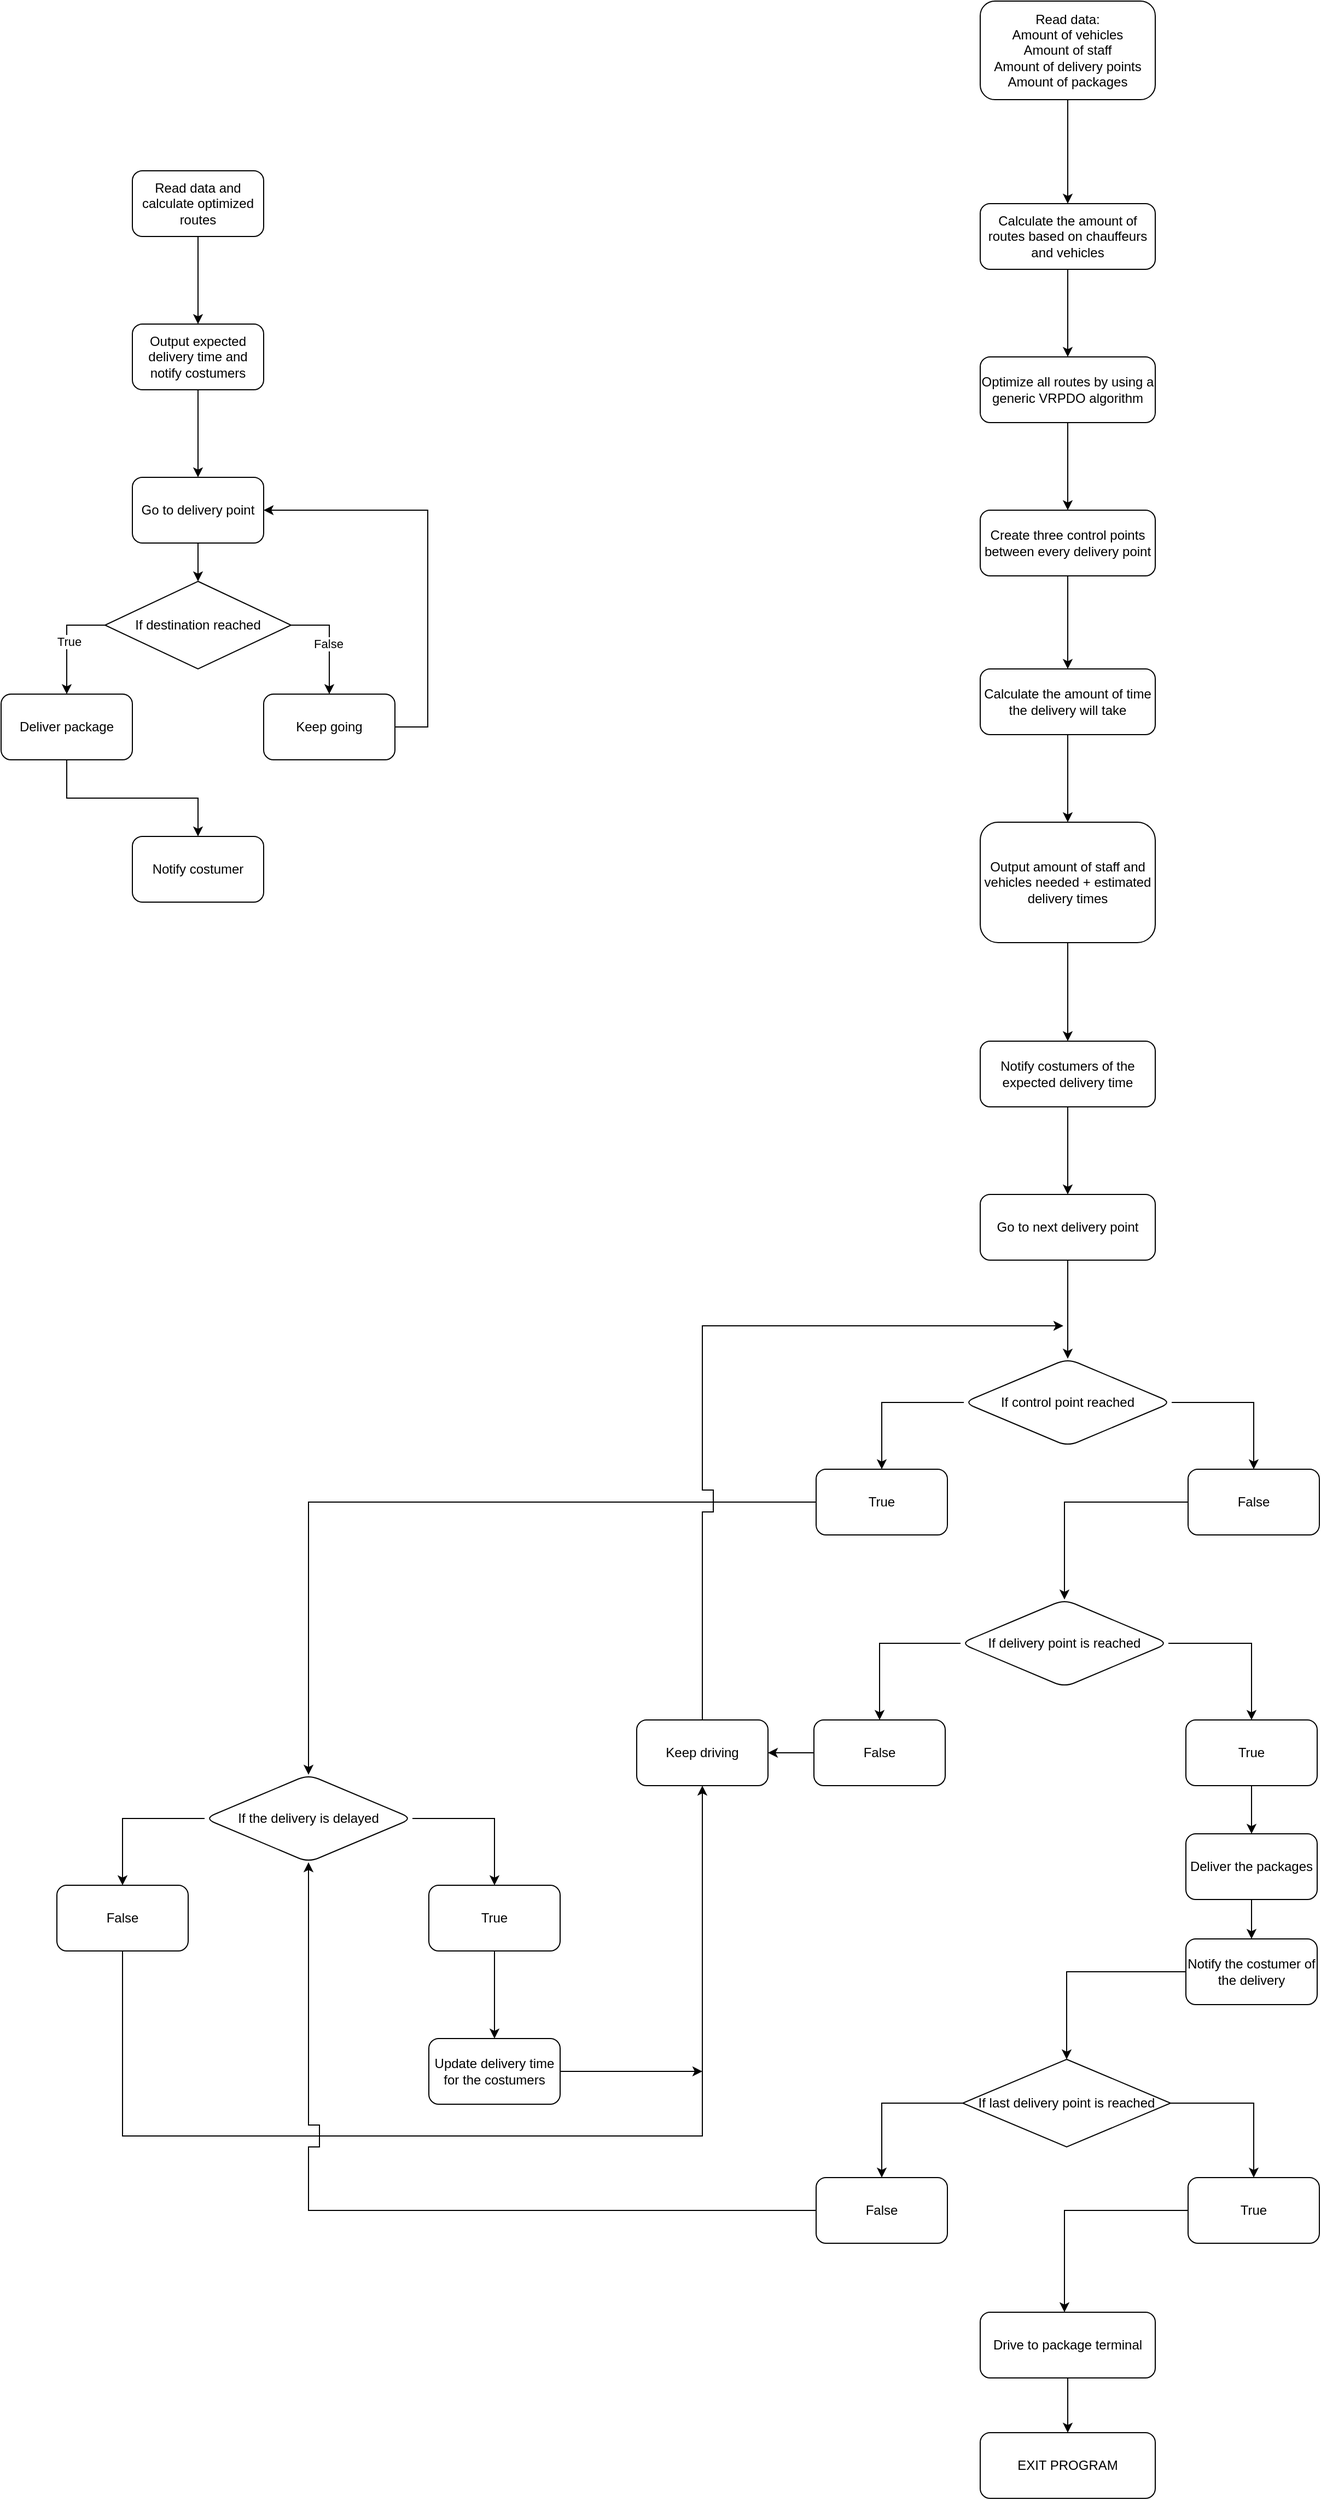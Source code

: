 <mxfile version="25.0.2">
  <diagram id="C5RBs43oDa-KdzZeNtuy" name="Page-1">
    <mxGraphModel dx="3160" dy="1380" grid="1" gridSize="10" guides="1" tooltips="1" connect="1" arrows="1" fold="1" page="1" pageScale="1" pageWidth="827" pageHeight="1169" math="0" shadow="0">
      <root>
        <mxCell id="WIyWlLk6GJQsqaUBKTNV-0" />
        <mxCell id="WIyWlLk6GJQsqaUBKTNV-1" parent="WIyWlLk6GJQsqaUBKTNV-0" />
        <mxCell id="G-lFMrFsebPdyt-fE-ib-6" value="" style="edgeStyle=orthogonalEdgeStyle;rounded=0;orthogonalLoop=1;jettySize=auto;html=1;" parent="WIyWlLk6GJQsqaUBKTNV-1" source="G-lFMrFsebPdyt-fE-ib-0" target="G-lFMrFsebPdyt-fE-ib-5" edge="1">
          <mxGeometry relative="1" as="geometry" />
        </mxCell>
        <mxCell id="G-lFMrFsebPdyt-fE-ib-0" value="Read data:&lt;div&gt;Amount of vehicles&lt;/div&gt;&lt;div&gt;Amount of staff&lt;/div&gt;&lt;div&gt;Amount of delivery points&lt;/div&gt;&lt;div&gt;Amount of packages&lt;/div&gt;" style="rounded=1;whiteSpace=wrap;html=1;" parent="WIyWlLk6GJQsqaUBKTNV-1" vertex="1">
          <mxGeometry x="85" y="17" width="160" height="90" as="geometry" />
        </mxCell>
        <mxCell id="G-lFMrFsebPdyt-fE-ib-9" value="" style="edgeStyle=orthogonalEdgeStyle;rounded=0;orthogonalLoop=1;jettySize=auto;html=1;" parent="WIyWlLk6GJQsqaUBKTNV-1" source="G-lFMrFsebPdyt-fE-ib-5" target="G-lFMrFsebPdyt-fE-ib-8" edge="1">
          <mxGeometry relative="1" as="geometry" />
        </mxCell>
        <mxCell id="G-lFMrFsebPdyt-fE-ib-5" value="Calculate the amount of routes based on chauffeurs and vehicles" style="whiteSpace=wrap;html=1;rounded=1;" parent="WIyWlLk6GJQsqaUBKTNV-1" vertex="1">
          <mxGeometry x="85" y="202" width="160" height="60" as="geometry" />
        </mxCell>
        <mxCell id="G-lFMrFsebPdyt-fE-ib-37" value="" style="edgeStyle=orthogonalEdgeStyle;rounded=0;orthogonalLoop=1;jettySize=auto;html=1;" parent="WIyWlLk6GJQsqaUBKTNV-1" source="G-lFMrFsebPdyt-fE-ib-8" target="G-lFMrFsebPdyt-fE-ib-36" edge="1">
          <mxGeometry relative="1" as="geometry" />
        </mxCell>
        <mxCell id="G-lFMrFsebPdyt-fE-ib-8" value="Optimize all routes by using a generic VRPDO algorithm" style="whiteSpace=wrap;html=1;rounded=1;" parent="WIyWlLk6GJQsqaUBKTNV-1" vertex="1">
          <mxGeometry x="85" y="342" width="160" height="60" as="geometry" />
        </mxCell>
        <mxCell id="G-lFMrFsebPdyt-fE-ib-82" value="" style="edgeStyle=orthogonalEdgeStyle;rounded=0;orthogonalLoop=1;jettySize=auto;html=1;" parent="WIyWlLk6GJQsqaUBKTNV-1" source="G-lFMrFsebPdyt-fE-ib-11" target="G-lFMrFsebPdyt-fE-ib-81" edge="1">
          <mxGeometry relative="1" as="geometry" />
        </mxCell>
        <mxCell id="G-lFMrFsebPdyt-fE-ib-11" value="Calculate the amount of time the delivery will take" style="whiteSpace=wrap;html=1;rounded=1;" parent="WIyWlLk6GJQsqaUBKTNV-1" vertex="1">
          <mxGeometry x="85" y="627" width="160" height="60" as="geometry" />
        </mxCell>
        <mxCell id="G-lFMrFsebPdyt-fE-ib-16" value="" style="edgeStyle=orthogonalEdgeStyle;rounded=0;orthogonalLoop=1;jettySize=auto;html=1;" parent="WIyWlLk6GJQsqaUBKTNV-1" source="G-lFMrFsebPdyt-fE-ib-13" target="G-lFMrFsebPdyt-fE-ib-15" edge="1">
          <mxGeometry relative="1" as="geometry" />
        </mxCell>
        <mxCell id="G-lFMrFsebPdyt-fE-ib-86" style="edgeStyle=orthogonalEdgeStyle;rounded=0;orthogonalLoop=1;jettySize=auto;html=1;" parent="WIyWlLk6GJQsqaUBKTNV-1" source="G-lFMrFsebPdyt-fE-ib-13" target="G-lFMrFsebPdyt-fE-ib-19" edge="1">
          <mxGeometry relative="1" as="geometry" />
        </mxCell>
        <mxCell id="G-lFMrFsebPdyt-fE-ib-13" value="If the delivery is delayed" style="rhombus;whiteSpace=wrap;html=1;rounded=1;" parent="WIyWlLk6GJQsqaUBKTNV-1" vertex="1">
          <mxGeometry x="-624" y="1637" width="190" height="80" as="geometry" />
        </mxCell>
        <mxCell id="G-lFMrFsebPdyt-fE-ib-33" value="" style="edgeStyle=orthogonalEdgeStyle;rounded=0;orthogonalLoop=1;jettySize=auto;html=1;" parent="WIyWlLk6GJQsqaUBKTNV-1" source="G-lFMrFsebPdyt-fE-ib-15" target="G-lFMrFsebPdyt-fE-ib-32" edge="1">
          <mxGeometry relative="1" as="geometry" />
        </mxCell>
        <mxCell id="G-lFMrFsebPdyt-fE-ib-15" value="True" style="whiteSpace=wrap;html=1;rounded=1;" parent="WIyWlLk6GJQsqaUBKTNV-1" vertex="1">
          <mxGeometry x="-419" y="1738" width="120" height="60" as="geometry" />
        </mxCell>
        <mxCell id="G-lFMrFsebPdyt-fE-ib-104" value="" style="edgeStyle=orthogonalEdgeStyle;rounded=0;orthogonalLoop=1;jettySize=auto;html=1;" parent="WIyWlLk6GJQsqaUBKTNV-1" source="G-lFMrFsebPdyt-fE-ib-17" target="G-lFMrFsebPdyt-fE-ib-103" edge="1">
          <mxGeometry relative="1" as="geometry" />
        </mxCell>
        <mxCell id="G-lFMrFsebPdyt-fE-ib-17" value="Deliver the packages" style="whiteSpace=wrap;html=1;rounded=1;" parent="WIyWlLk6GJQsqaUBKTNV-1" vertex="1">
          <mxGeometry x="273" y="1691" width="120" height="60" as="geometry" />
        </mxCell>
        <mxCell id="G-lFMrFsebPdyt-fE-ib-97" style="edgeStyle=orthogonalEdgeStyle;rounded=0;orthogonalLoop=1;jettySize=auto;html=1;" parent="WIyWlLk6GJQsqaUBKTNV-1" source="G-lFMrFsebPdyt-fE-ib-19" target="G-lFMrFsebPdyt-fE-ib-60" edge="1">
          <mxGeometry relative="1" as="geometry">
            <Array as="points">
              <mxPoint x="-699" y="1967" />
              <mxPoint x="-169" y="1967" />
            </Array>
          </mxGeometry>
        </mxCell>
        <mxCell id="G-lFMrFsebPdyt-fE-ib-19" value="False" style="whiteSpace=wrap;html=1;rounded=1;" parent="WIyWlLk6GJQsqaUBKTNV-1" vertex="1">
          <mxGeometry x="-759" y="1738" width="120" height="60" as="geometry" />
        </mxCell>
        <mxCell id="G-lFMrFsebPdyt-fE-ib-25" value="" style="edgeStyle=orthogonalEdgeStyle;rounded=0;orthogonalLoop=1;jettySize=auto;html=1;" parent="WIyWlLk6GJQsqaUBKTNV-1" source="G-lFMrFsebPdyt-fE-ib-22" target="G-lFMrFsebPdyt-fE-ib-24" edge="1">
          <mxGeometry relative="1" as="geometry" />
        </mxCell>
        <mxCell id="G-lFMrFsebPdyt-fE-ib-22" value="Notify costumers of the expected delivery time" style="whiteSpace=wrap;html=1;rounded=1;" parent="WIyWlLk6GJQsqaUBKTNV-1" vertex="1">
          <mxGeometry x="85" y="967" width="160" height="60" as="geometry" />
        </mxCell>
        <mxCell id="G-lFMrFsebPdyt-fE-ib-53" style="edgeStyle=orthogonalEdgeStyle;rounded=0;orthogonalLoop=1;jettySize=auto;html=1;" parent="WIyWlLk6GJQsqaUBKTNV-1" source="G-lFMrFsebPdyt-fE-ib-24" target="G-lFMrFsebPdyt-fE-ib-50" edge="1">
          <mxGeometry relative="1" as="geometry" />
        </mxCell>
        <mxCell id="G-lFMrFsebPdyt-fE-ib-24" value="Go to next delivery point" style="whiteSpace=wrap;html=1;rounded=1;" parent="WIyWlLk6GJQsqaUBKTNV-1" vertex="1">
          <mxGeometry x="85" y="1107" width="160" height="60" as="geometry" />
        </mxCell>
        <mxCell id="G-lFMrFsebPdyt-fE-ib-99" style="edgeStyle=orthogonalEdgeStyle;rounded=0;orthogonalLoop=1;jettySize=auto;html=1;" parent="WIyWlLk6GJQsqaUBKTNV-1" source="G-lFMrFsebPdyt-fE-ib-32" edge="1">
          <mxGeometry relative="1" as="geometry">
            <mxPoint x="-169" y="1908" as="targetPoint" />
          </mxGeometry>
        </mxCell>
        <mxCell id="G-lFMrFsebPdyt-fE-ib-32" value="Update delivery time for the costumers" style="whiteSpace=wrap;html=1;rounded=1;" parent="WIyWlLk6GJQsqaUBKTNV-1" vertex="1">
          <mxGeometry x="-419" y="1878" width="120" height="60" as="geometry" />
        </mxCell>
        <mxCell id="G-lFMrFsebPdyt-fE-ib-42" value="" style="edgeStyle=orthogonalEdgeStyle;rounded=0;orthogonalLoop=1;jettySize=auto;html=1;" parent="WIyWlLk6GJQsqaUBKTNV-1" source="G-lFMrFsebPdyt-fE-ib-34" target="G-lFMrFsebPdyt-fE-ib-41" edge="1">
          <mxGeometry relative="1" as="geometry" />
        </mxCell>
        <mxCell id="G-lFMrFsebPdyt-fE-ib-46" value="" style="edgeStyle=orthogonalEdgeStyle;rounded=0;orthogonalLoop=1;jettySize=auto;html=1;" parent="WIyWlLk6GJQsqaUBKTNV-1" source="G-lFMrFsebPdyt-fE-ib-34" target="G-lFMrFsebPdyt-fE-ib-45" edge="1">
          <mxGeometry relative="1" as="geometry" />
        </mxCell>
        <mxCell id="G-lFMrFsebPdyt-fE-ib-34" value="If delivery point is reached" style="rhombus;whiteSpace=wrap;html=1;rounded=1;" parent="WIyWlLk6GJQsqaUBKTNV-1" vertex="1">
          <mxGeometry x="67" y="1477" width="190" height="80" as="geometry" />
        </mxCell>
        <mxCell id="G-lFMrFsebPdyt-fE-ib-38" style="edgeStyle=orthogonalEdgeStyle;rounded=0;orthogonalLoop=1;jettySize=auto;html=1;entryX=0.5;entryY=0;entryDx=0;entryDy=0;" parent="WIyWlLk6GJQsqaUBKTNV-1" source="G-lFMrFsebPdyt-fE-ib-36" target="G-lFMrFsebPdyt-fE-ib-11" edge="1">
          <mxGeometry relative="1" as="geometry" />
        </mxCell>
        <mxCell id="G-lFMrFsebPdyt-fE-ib-36" value="Create three control points between every delivery point" style="whiteSpace=wrap;html=1;rounded=1;" parent="WIyWlLk6GJQsqaUBKTNV-1" vertex="1">
          <mxGeometry x="85" y="482" width="160" height="60" as="geometry" />
        </mxCell>
        <mxCell id="G-lFMrFsebPdyt-fE-ib-94" style="edgeStyle=orthogonalEdgeStyle;rounded=0;orthogonalLoop=1;jettySize=auto;html=1;entryX=1;entryY=0.5;entryDx=0;entryDy=0;" parent="WIyWlLk6GJQsqaUBKTNV-1" source="G-lFMrFsebPdyt-fE-ib-41" target="G-lFMrFsebPdyt-fE-ib-60" edge="1">
          <mxGeometry relative="1" as="geometry" />
        </mxCell>
        <mxCell id="G-lFMrFsebPdyt-fE-ib-41" value="False" style="whiteSpace=wrap;html=1;rounded=1;" parent="WIyWlLk6GJQsqaUBKTNV-1" vertex="1">
          <mxGeometry x="-67" y="1587" width="120" height="60" as="geometry" />
        </mxCell>
        <mxCell id="G-lFMrFsebPdyt-fE-ib-59" style="edgeStyle=orthogonalEdgeStyle;rounded=0;orthogonalLoop=1;jettySize=auto;html=1;" parent="WIyWlLk6GJQsqaUBKTNV-1" source="G-lFMrFsebPdyt-fE-ib-45" target="G-lFMrFsebPdyt-fE-ib-17" edge="1">
          <mxGeometry relative="1" as="geometry" />
        </mxCell>
        <mxCell id="G-lFMrFsebPdyt-fE-ib-45" value="True" style="whiteSpace=wrap;html=1;rounded=1;" parent="WIyWlLk6GJQsqaUBKTNV-1" vertex="1">
          <mxGeometry x="273" y="1587" width="120" height="60" as="geometry" />
        </mxCell>
        <mxCell id="G-lFMrFsebPdyt-fE-ib-48" value="" style="edgeStyle=orthogonalEdgeStyle;rounded=0;orthogonalLoop=1;jettySize=auto;html=1;" parent="WIyWlLk6GJQsqaUBKTNV-1" source="G-lFMrFsebPdyt-fE-ib-50" target="G-lFMrFsebPdyt-fE-ib-51" edge="1">
          <mxGeometry relative="1" as="geometry" />
        </mxCell>
        <mxCell id="G-lFMrFsebPdyt-fE-ib-49" value="" style="edgeStyle=orthogonalEdgeStyle;rounded=0;orthogonalLoop=1;jettySize=auto;html=1;" parent="WIyWlLk6GJQsqaUBKTNV-1" source="G-lFMrFsebPdyt-fE-ib-50" target="G-lFMrFsebPdyt-fE-ib-52" edge="1">
          <mxGeometry relative="1" as="geometry" />
        </mxCell>
        <mxCell id="G-lFMrFsebPdyt-fE-ib-50" value="If control point reached" style="rhombus;whiteSpace=wrap;html=1;rounded=1;" parent="WIyWlLk6GJQsqaUBKTNV-1" vertex="1">
          <mxGeometry x="70" y="1257" width="190" height="80" as="geometry" />
        </mxCell>
        <mxCell id="G-lFMrFsebPdyt-fE-ib-92" style="edgeStyle=orthogonalEdgeStyle;rounded=0;orthogonalLoop=1;jettySize=auto;html=1;" parent="WIyWlLk6GJQsqaUBKTNV-1" source="G-lFMrFsebPdyt-fE-ib-51" target="G-lFMrFsebPdyt-fE-ib-34" edge="1">
          <mxGeometry relative="1" as="geometry" />
        </mxCell>
        <mxCell id="G-lFMrFsebPdyt-fE-ib-51" value="False" style="whiteSpace=wrap;html=1;rounded=1;" parent="WIyWlLk6GJQsqaUBKTNV-1" vertex="1">
          <mxGeometry x="275" y="1358" width="120" height="60" as="geometry" />
        </mxCell>
        <mxCell id="G-lFMrFsebPdyt-fE-ib-93" style="edgeStyle=orthogonalEdgeStyle;rounded=0;orthogonalLoop=1;jettySize=auto;html=1;" parent="WIyWlLk6GJQsqaUBKTNV-1" source="G-lFMrFsebPdyt-fE-ib-52" target="G-lFMrFsebPdyt-fE-ib-13" edge="1">
          <mxGeometry relative="1" as="geometry" />
        </mxCell>
        <mxCell id="G-lFMrFsebPdyt-fE-ib-52" value="True" style="whiteSpace=wrap;html=1;rounded=1;" parent="WIyWlLk6GJQsqaUBKTNV-1" vertex="1">
          <mxGeometry x="-65" y="1358" width="120" height="60" as="geometry" />
        </mxCell>
        <mxCell id="G-lFMrFsebPdyt-fE-ib-100" style="edgeStyle=orthogonalEdgeStyle;rounded=0;orthogonalLoop=1;jettySize=auto;html=1;" parent="WIyWlLk6GJQsqaUBKTNV-1" source="G-lFMrFsebPdyt-fE-ib-60" edge="1">
          <mxGeometry relative="1" as="geometry">
            <mxPoint x="161" y="1227" as="targetPoint" />
            <Array as="points">
              <mxPoint x="-169" y="1397" />
              <mxPoint x="-159" y="1397" />
              <mxPoint x="-159" y="1377" />
              <mxPoint x="-169" y="1377" />
              <mxPoint x="-169" y="1227" />
            </Array>
          </mxGeometry>
        </mxCell>
        <mxCell id="G-lFMrFsebPdyt-fE-ib-60" value="Keep driving" style="whiteSpace=wrap;html=1;rounded=1;" parent="WIyWlLk6GJQsqaUBKTNV-1" vertex="1">
          <mxGeometry x="-229" y="1587" width="120" height="60" as="geometry" />
        </mxCell>
        <mxCell id="G-lFMrFsebPdyt-fE-ib-71" value="" style="edgeStyle=orthogonalEdgeStyle;rounded=0;orthogonalLoop=1;jettySize=auto;html=1;" parent="WIyWlLk6GJQsqaUBKTNV-1" source="G-lFMrFsebPdyt-fE-ib-66" target="G-lFMrFsebPdyt-fE-ib-70" edge="1">
          <mxGeometry relative="1" as="geometry" />
        </mxCell>
        <mxCell id="G-lFMrFsebPdyt-fE-ib-73" value="" style="edgeStyle=orthogonalEdgeStyle;rounded=0;orthogonalLoop=1;jettySize=auto;html=1;" parent="WIyWlLk6GJQsqaUBKTNV-1" source="G-lFMrFsebPdyt-fE-ib-66" target="G-lFMrFsebPdyt-fE-ib-72" edge="1">
          <mxGeometry relative="1" as="geometry" />
        </mxCell>
        <mxCell id="G-lFMrFsebPdyt-fE-ib-66" value="If last delivery point is reached" style="rhombus;whiteSpace=wrap;html=1;" parent="WIyWlLk6GJQsqaUBKTNV-1" vertex="1">
          <mxGeometry x="69" y="1897" width="190" height="80" as="geometry" />
        </mxCell>
        <mxCell id="G-lFMrFsebPdyt-fE-ib-77" style="edgeStyle=orthogonalEdgeStyle;rounded=0;orthogonalLoop=1;jettySize=auto;html=1;" parent="WIyWlLk6GJQsqaUBKTNV-1" source="G-lFMrFsebPdyt-fE-ib-70" target="G-lFMrFsebPdyt-fE-ib-78" edge="1">
          <mxGeometry relative="1" as="geometry">
            <mxPoint x="162" y="2187" as="targetPoint" />
            <Array as="points">
              <mxPoint x="162" y="2035" />
            </Array>
          </mxGeometry>
        </mxCell>
        <mxCell id="G-lFMrFsebPdyt-fE-ib-70" value="True" style="rounded=1;whiteSpace=wrap;html=1;" parent="WIyWlLk6GJQsqaUBKTNV-1" vertex="1">
          <mxGeometry x="275" y="2005" width="120" height="60" as="geometry" />
        </mxCell>
        <mxCell id="G-lFMrFsebPdyt-fE-ib-101" style="edgeStyle=orthogonalEdgeStyle;rounded=0;orthogonalLoop=1;jettySize=auto;html=1;entryX=0.5;entryY=1;entryDx=0;entryDy=0;" parent="WIyWlLk6GJQsqaUBKTNV-1" source="G-lFMrFsebPdyt-fE-ib-72" target="G-lFMrFsebPdyt-fE-ib-13" edge="1">
          <mxGeometry relative="1" as="geometry">
            <mxPoint x="-519" y="1757" as="targetPoint" />
            <Array as="points">
              <mxPoint x="-529" y="2035" />
              <mxPoint x="-529" y="1977" />
              <mxPoint x="-519" y="1977" />
              <mxPoint x="-519" y="1957" />
              <mxPoint x="-529" y="1957" />
            </Array>
          </mxGeometry>
        </mxCell>
        <mxCell id="G-lFMrFsebPdyt-fE-ib-72" value="False" style="rounded=1;whiteSpace=wrap;html=1;" parent="WIyWlLk6GJQsqaUBKTNV-1" vertex="1">
          <mxGeometry x="-65" y="2005" width="120" height="60" as="geometry" />
        </mxCell>
        <mxCell id="G-lFMrFsebPdyt-fE-ib-80" value="" style="edgeStyle=orthogonalEdgeStyle;rounded=0;orthogonalLoop=1;jettySize=auto;html=1;" parent="WIyWlLk6GJQsqaUBKTNV-1" source="G-lFMrFsebPdyt-fE-ib-78" target="G-lFMrFsebPdyt-fE-ib-79" edge="1">
          <mxGeometry relative="1" as="geometry" />
        </mxCell>
        <mxCell id="G-lFMrFsebPdyt-fE-ib-78" value="Drive to package terminal" style="rounded=1;whiteSpace=wrap;html=1;" parent="WIyWlLk6GJQsqaUBKTNV-1" vertex="1">
          <mxGeometry x="85" y="2128" width="160" height="60" as="geometry" />
        </mxCell>
        <mxCell id="G-lFMrFsebPdyt-fE-ib-79" value="EXIT PROGRAM" style="whiteSpace=wrap;html=1;rounded=1;" parent="WIyWlLk6GJQsqaUBKTNV-1" vertex="1">
          <mxGeometry x="85" y="2238" width="160" height="60" as="geometry" />
        </mxCell>
        <mxCell id="G-lFMrFsebPdyt-fE-ib-83" style="edgeStyle=orthogonalEdgeStyle;rounded=0;orthogonalLoop=1;jettySize=auto;html=1;" parent="WIyWlLk6GJQsqaUBKTNV-1" source="G-lFMrFsebPdyt-fE-ib-81" target="G-lFMrFsebPdyt-fE-ib-22" edge="1">
          <mxGeometry relative="1" as="geometry" />
        </mxCell>
        <mxCell id="G-lFMrFsebPdyt-fE-ib-81" value="Output amount of staff and vehicles needed + estimated delivery times" style="whiteSpace=wrap;html=1;rounded=1;" parent="WIyWlLk6GJQsqaUBKTNV-1" vertex="1">
          <mxGeometry x="85" y="767" width="160" height="110" as="geometry" />
        </mxCell>
        <mxCell id="G-lFMrFsebPdyt-fE-ib-105" style="edgeStyle=orthogonalEdgeStyle;rounded=0;orthogonalLoop=1;jettySize=auto;html=1;" parent="WIyWlLk6GJQsqaUBKTNV-1" source="G-lFMrFsebPdyt-fE-ib-103" target="G-lFMrFsebPdyt-fE-ib-66" edge="1">
          <mxGeometry relative="1" as="geometry" />
        </mxCell>
        <mxCell id="G-lFMrFsebPdyt-fE-ib-103" value="Notify the costumer of the delivery" style="whiteSpace=wrap;html=1;rounded=1;" parent="WIyWlLk6GJQsqaUBKTNV-1" vertex="1">
          <mxGeometry x="273" y="1787" width="120" height="60" as="geometry" />
        </mxCell>
        <mxCell id="EtiTxTJlintU9GDnUTru-4" value="" style="edgeStyle=orthogonalEdgeStyle;rounded=0;orthogonalLoop=1;jettySize=auto;html=1;" parent="WIyWlLk6GJQsqaUBKTNV-1" source="EtiTxTJlintU9GDnUTru-1" target="EtiTxTJlintU9GDnUTru-3" edge="1">
          <mxGeometry relative="1" as="geometry" />
        </mxCell>
        <mxCell id="EtiTxTJlintU9GDnUTru-1" value="Read data and calculate optimized routes" style="whiteSpace=wrap;html=1;rounded=1;" parent="WIyWlLk6GJQsqaUBKTNV-1" vertex="1">
          <mxGeometry x="-690" y="172" width="120" height="60" as="geometry" />
        </mxCell>
        <mxCell id="EtiTxTJlintU9GDnUTru-6" value="" style="edgeStyle=orthogonalEdgeStyle;rounded=0;orthogonalLoop=1;jettySize=auto;html=1;" parent="WIyWlLk6GJQsqaUBKTNV-1" source="EtiTxTJlintU9GDnUTru-3" target="EtiTxTJlintU9GDnUTru-5" edge="1">
          <mxGeometry relative="1" as="geometry" />
        </mxCell>
        <mxCell id="EtiTxTJlintU9GDnUTru-3" value="Output expected delivery time and notify costumers" style="whiteSpace=wrap;html=1;rounded=1;" parent="WIyWlLk6GJQsqaUBKTNV-1" vertex="1">
          <mxGeometry x="-690" y="312" width="120" height="60" as="geometry" />
        </mxCell>
        <mxCell id="EtiTxTJlintU9GDnUTru-17" style="edgeStyle=orthogonalEdgeStyle;rounded=0;orthogonalLoop=1;jettySize=auto;html=1;" parent="WIyWlLk6GJQsqaUBKTNV-1" source="EtiTxTJlintU9GDnUTru-5" target="EtiTxTJlintU9GDnUTru-7" edge="1">
          <mxGeometry relative="1" as="geometry" />
        </mxCell>
        <mxCell id="EtiTxTJlintU9GDnUTru-5" value="Go to delivery point" style="whiteSpace=wrap;html=1;rounded=1;" parent="WIyWlLk6GJQsqaUBKTNV-1" vertex="1">
          <mxGeometry x="-690" y="452" width="120" height="60" as="geometry" />
        </mxCell>
        <mxCell id="EtiTxTJlintU9GDnUTru-12" style="edgeStyle=orthogonalEdgeStyle;rounded=0;orthogonalLoop=1;jettySize=auto;html=1;entryX=0.5;entryY=0;entryDx=0;entryDy=0;" parent="WIyWlLk6GJQsqaUBKTNV-1" source="EtiTxTJlintU9GDnUTru-7" target="EtiTxTJlintU9GDnUTru-9" edge="1">
          <mxGeometry relative="1" as="geometry">
            <mxPoint x="-510" y="630" as="targetPoint" />
            <Array as="points">
              <mxPoint x="-510" y="587" />
            </Array>
          </mxGeometry>
        </mxCell>
        <mxCell id="EtiTxTJlintU9GDnUTru-14" value="False" style="edgeLabel;html=1;align=center;verticalAlign=middle;resizable=0;points=[];" parent="EtiTxTJlintU9GDnUTru-12" vertex="1" connectable="0">
          <mxGeometry x="0.058" y="-1" relative="1" as="geometry">
            <mxPoint as="offset" />
          </mxGeometry>
        </mxCell>
        <mxCell id="EtiTxTJlintU9GDnUTru-15" style="edgeStyle=orthogonalEdgeStyle;rounded=0;orthogonalLoop=1;jettySize=auto;html=1;entryX=0.5;entryY=0;entryDx=0;entryDy=0;" parent="WIyWlLk6GJQsqaUBKTNV-1" source="EtiTxTJlintU9GDnUTru-7" target="EtiTxTJlintU9GDnUTru-8" edge="1">
          <mxGeometry relative="1" as="geometry">
            <Array as="points">
              <mxPoint x="-750" y="587" />
            </Array>
          </mxGeometry>
        </mxCell>
        <mxCell id="EtiTxTJlintU9GDnUTru-16" value="True" style="edgeLabel;html=1;align=center;verticalAlign=middle;resizable=0;points=[];" parent="EtiTxTJlintU9GDnUTru-15" vertex="1" connectable="0">
          <mxGeometry x="0.012" y="2" relative="1" as="geometry">
            <mxPoint as="offset" />
          </mxGeometry>
        </mxCell>
        <mxCell id="EtiTxTJlintU9GDnUTru-7" value="If destination reached" style="rhombus;whiteSpace=wrap;html=1;" parent="WIyWlLk6GJQsqaUBKTNV-1" vertex="1">
          <mxGeometry x="-715" y="547" width="170" height="80" as="geometry" />
        </mxCell>
        <mxCell id="EtiTxTJlintU9GDnUTru-19" value="" style="edgeStyle=orthogonalEdgeStyle;rounded=0;orthogonalLoop=1;jettySize=auto;html=1;" parent="WIyWlLk6GJQsqaUBKTNV-1" source="EtiTxTJlintU9GDnUTru-8" target="EtiTxTJlintU9GDnUTru-18" edge="1">
          <mxGeometry relative="1" as="geometry" />
        </mxCell>
        <mxCell id="EtiTxTJlintU9GDnUTru-8" value="Deliver package" style="rounded=1;whiteSpace=wrap;html=1;" parent="WIyWlLk6GJQsqaUBKTNV-1" vertex="1">
          <mxGeometry x="-810" y="650" width="120" height="60" as="geometry" />
        </mxCell>
        <mxCell id="EtiTxTJlintU9GDnUTru-13" style="edgeStyle=orthogonalEdgeStyle;rounded=0;orthogonalLoop=1;jettySize=auto;html=1;entryX=1;entryY=0.5;entryDx=0;entryDy=0;" parent="WIyWlLk6GJQsqaUBKTNV-1" source="EtiTxTJlintU9GDnUTru-9" target="EtiTxTJlintU9GDnUTru-5" edge="1">
          <mxGeometry relative="1" as="geometry">
            <Array as="points">
              <mxPoint x="-420" y="680" />
              <mxPoint x="-420" y="482" />
            </Array>
          </mxGeometry>
        </mxCell>
        <mxCell id="EtiTxTJlintU9GDnUTru-9" value="Keep going" style="rounded=1;whiteSpace=wrap;html=1;" parent="WIyWlLk6GJQsqaUBKTNV-1" vertex="1">
          <mxGeometry x="-570" y="650" width="120" height="60" as="geometry" />
        </mxCell>
        <mxCell id="EtiTxTJlintU9GDnUTru-18" value="Notify costumer" style="rounded=1;whiteSpace=wrap;html=1;" parent="WIyWlLk6GJQsqaUBKTNV-1" vertex="1">
          <mxGeometry x="-690" y="780" width="120" height="60" as="geometry" />
        </mxCell>
      </root>
    </mxGraphModel>
  </diagram>
</mxfile>
